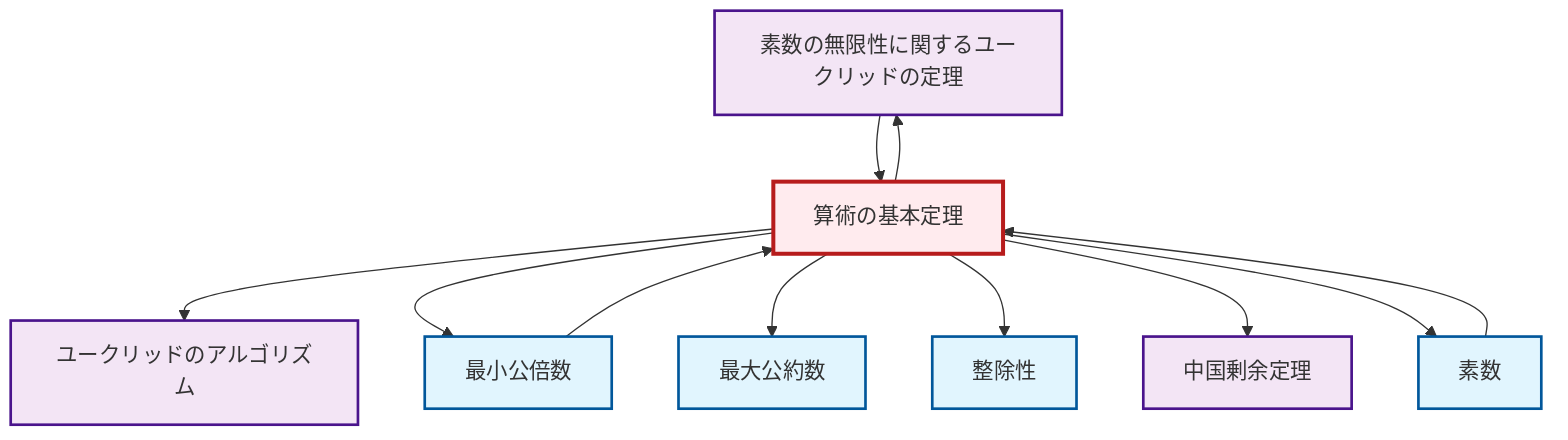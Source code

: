 graph TD
    classDef definition fill:#e1f5fe,stroke:#01579b,stroke-width:2px
    classDef theorem fill:#f3e5f5,stroke:#4a148c,stroke-width:2px
    classDef axiom fill:#fff3e0,stroke:#e65100,stroke-width:2px
    classDef example fill:#e8f5e9,stroke:#1b5e20,stroke-width:2px
    classDef current fill:#ffebee,stroke:#b71c1c,stroke-width:3px
    thm-euclid-infinitude-primes["素数の無限性に関するユークリッドの定理"]:::theorem
    def-lcm["最小公倍数"]:::definition
    def-prime["素数"]:::definition
    thm-chinese-remainder["中国剰余定理"]:::theorem
    def-divisibility["整除性"]:::definition
    def-gcd["最大公約数"]:::definition
    thm-euclidean-algorithm["ユークリッドのアルゴリズム"]:::theorem
    thm-fundamental-arithmetic["算術の基本定理"]:::theorem
    thm-fundamental-arithmetic --> thm-euclidean-algorithm
    def-lcm --> thm-fundamental-arithmetic
    thm-euclid-infinitude-primes --> thm-fundamental-arithmetic
    thm-fundamental-arithmetic --> def-lcm
    thm-fundamental-arithmetic --> def-gcd
    thm-fundamental-arithmetic --> def-divisibility
    thm-fundamental-arithmetic --> thm-chinese-remainder
    thm-fundamental-arithmetic --> def-prime
    def-prime --> thm-fundamental-arithmetic
    thm-fundamental-arithmetic --> thm-euclid-infinitude-primes
    class thm-fundamental-arithmetic current